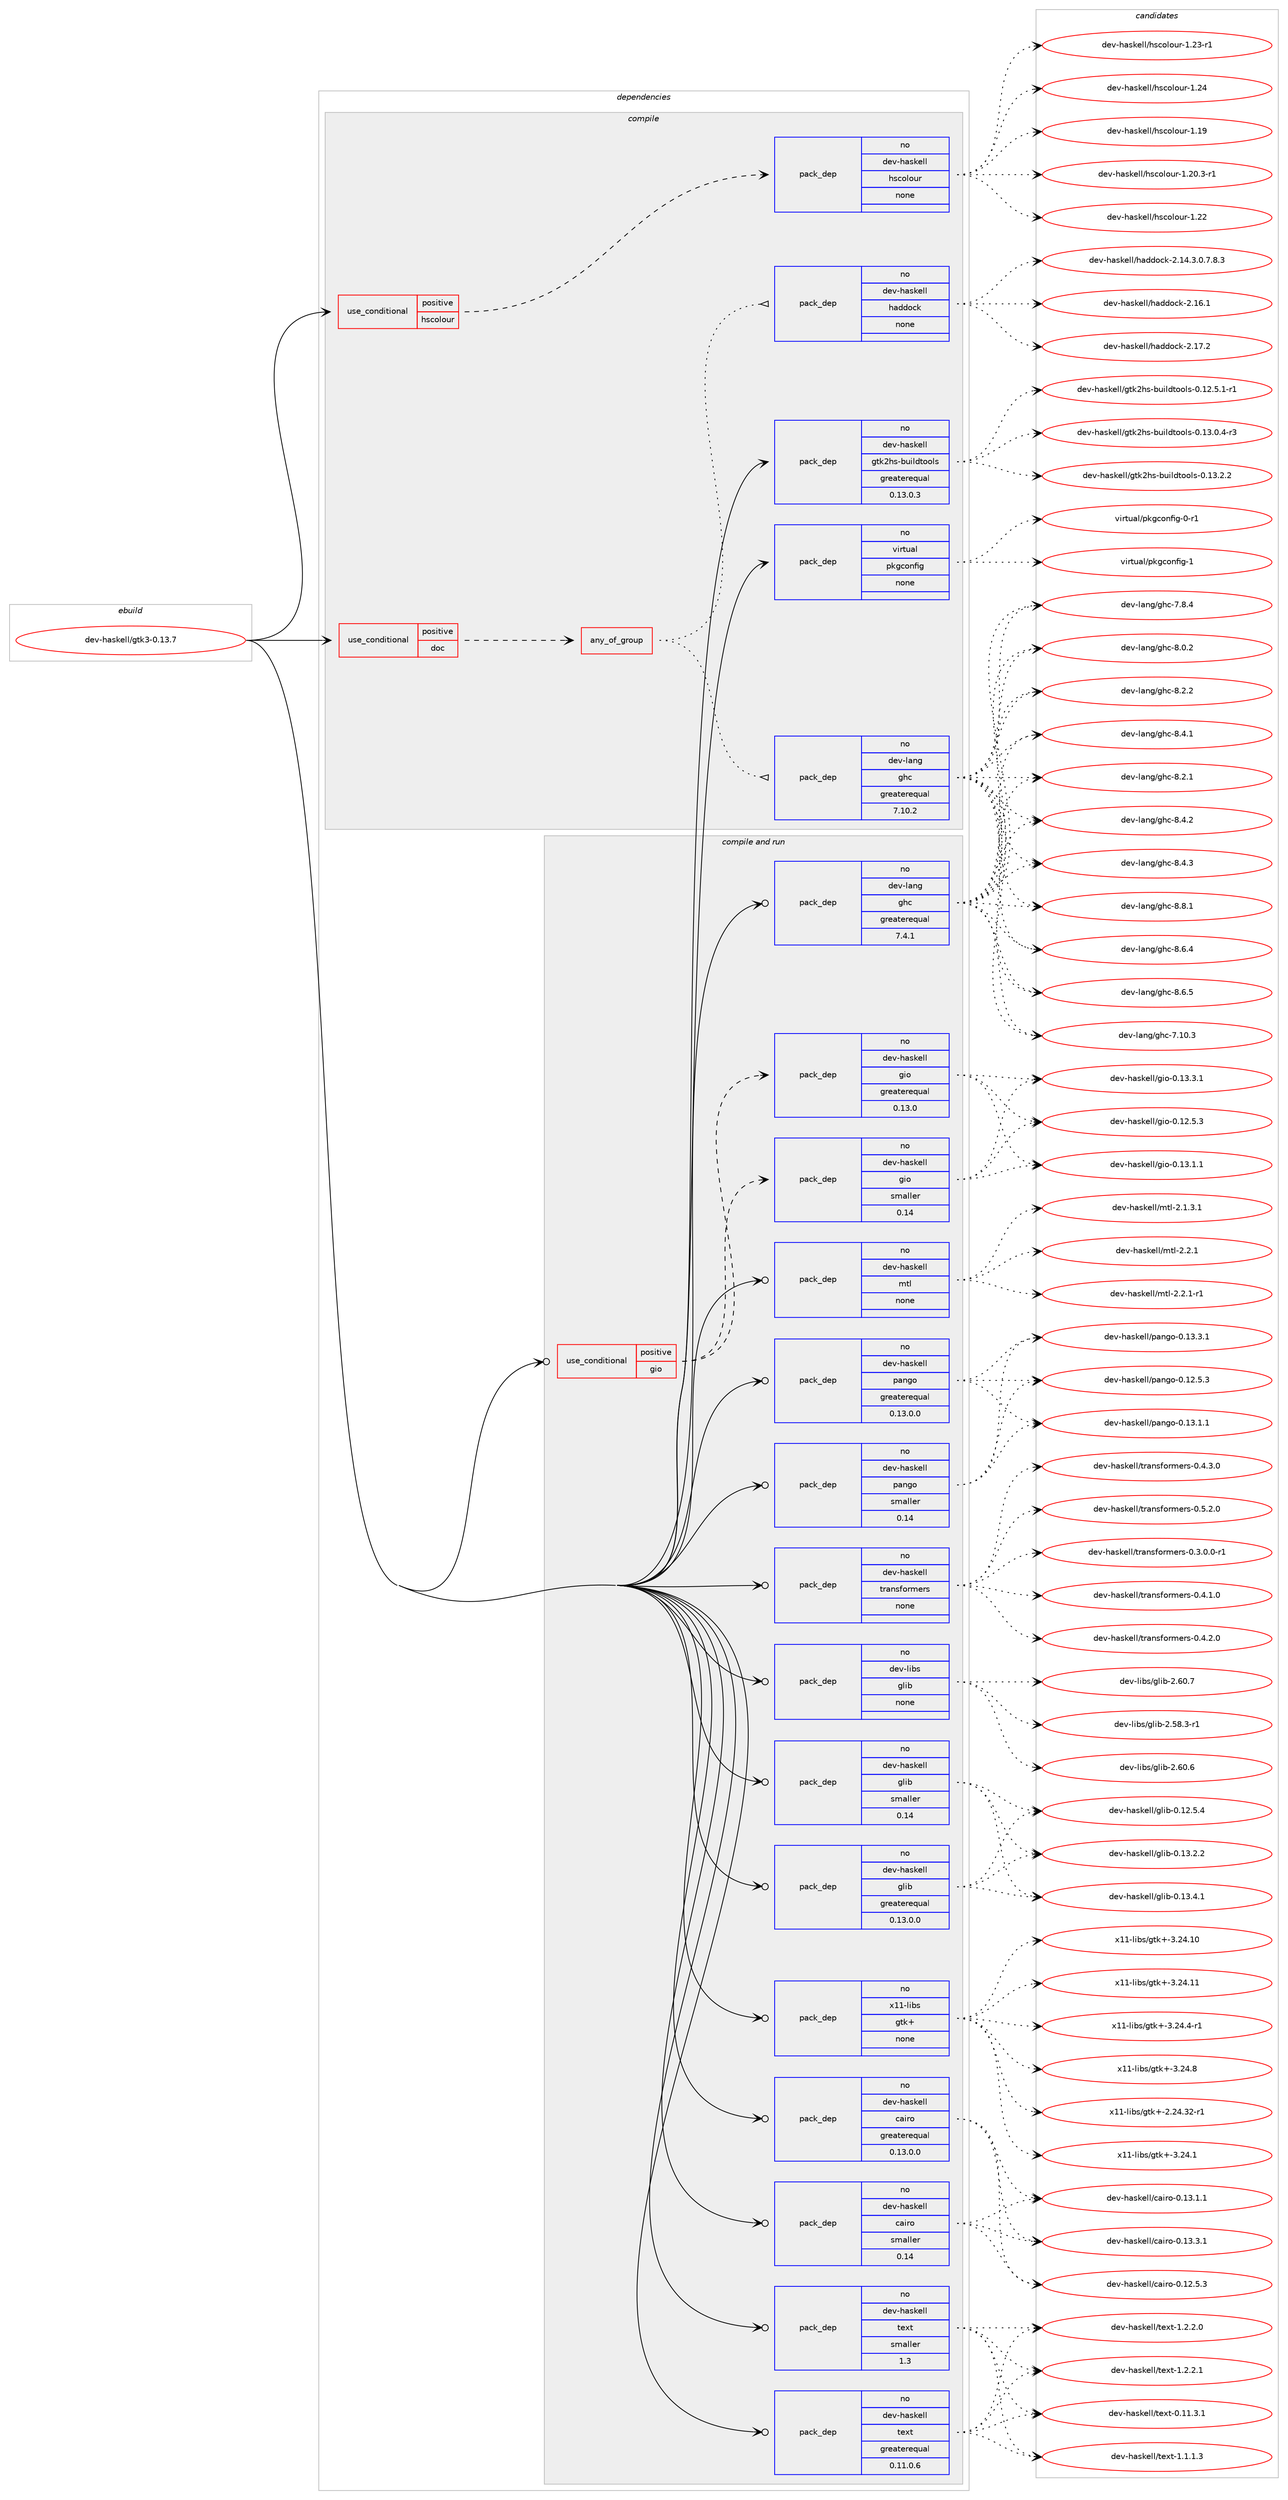 digraph prolog {

# *************
# Graph options
# *************

newrank=true;
concentrate=true;
compound=true;
graph [rankdir=LR,fontname=Helvetica,fontsize=10,ranksep=1.5];#, ranksep=2.5, nodesep=0.2];
edge  [arrowhead=vee];
node  [fontname=Helvetica,fontsize=10];

# **********
# The ebuild
# **********

subgraph cluster_leftcol {
color=gray;
rank=same;
label=<<i>ebuild</i>>;
id [label="dev-haskell/gtk3-0.13.7", color=red, width=4, href="../dev-haskell/gtk3-0.13.7.svg"];
}

# ****************
# The dependencies
# ****************

subgraph cluster_midcol {
color=gray;
label=<<i>dependencies</i>>;
subgraph cluster_compile {
fillcolor="#eeeeee";
style=filled;
label=<<i>compile</i>>;
subgraph cond125870 {
dependency533502 [label=<<TABLE BORDER="0" CELLBORDER="1" CELLSPACING="0" CELLPADDING="4"><TR><TD ROWSPAN="3" CELLPADDING="10">use_conditional</TD></TR><TR><TD>positive</TD></TR><TR><TD>doc</TD></TR></TABLE>>, shape=none, color=red];
subgraph any9904 {
dependency533503 [label=<<TABLE BORDER="0" CELLBORDER="1" CELLSPACING="0" CELLPADDING="4"><TR><TD CELLPADDING="10">any_of_group</TD></TR></TABLE>>, shape=none, color=red];subgraph pack397371 {
dependency533504 [label=<<TABLE BORDER="0" CELLBORDER="1" CELLSPACING="0" CELLPADDING="4" WIDTH="220"><TR><TD ROWSPAN="6" CELLPADDING="30">pack_dep</TD></TR><TR><TD WIDTH="110">no</TD></TR><TR><TD>dev-haskell</TD></TR><TR><TD>haddock</TD></TR><TR><TD>none</TD></TR><TR><TD></TD></TR></TABLE>>, shape=none, color=blue];
}
dependency533503:e -> dependency533504:w [weight=20,style="dotted",arrowhead="oinv"];
subgraph pack397372 {
dependency533505 [label=<<TABLE BORDER="0" CELLBORDER="1" CELLSPACING="0" CELLPADDING="4" WIDTH="220"><TR><TD ROWSPAN="6" CELLPADDING="30">pack_dep</TD></TR><TR><TD WIDTH="110">no</TD></TR><TR><TD>dev-lang</TD></TR><TR><TD>ghc</TD></TR><TR><TD>greaterequal</TD></TR><TR><TD>7.10.2</TD></TR></TABLE>>, shape=none, color=blue];
}
dependency533503:e -> dependency533505:w [weight=20,style="dotted",arrowhead="oinv"];
}
dependency533502:e -> dependency533503:w [weight=20,style="dashed",arrowhead="vee"];
}
id:e -> dependency533502:w [weight=20,style="solid",arrowhead="vee"];
subgraph cond125871 {
dependency533506 [label=<<TABLE BORDER="0" CELLBORDER="1" CELLSPACING="0" CELLPADDING="4"><TR><TD ROWSPAN="3" CELLPADDING="10">use_conditional</TD></TR><TR><TD>positive</TD></TR><TR><TD>hscolour</TD></TR></TABLE>>, shape=none, color=red];
subgraph pack397373 {
dependency533507 [label=<<TABLE BORDER="0" CELLBORDER="1" CELLSPACING="0" CELLPADDING="4" WIDTH="220"><TR><TD ROWSPAN="6" CELLPADDING="30">pack_dep</TD></TR><TR><TD WIDTH="110">no</TD></TR><TR><TD>dev-haskell</TD></TR><TR><TD>hscolour</TD></TR><TR><TD>none</TD></TR><TR><TD></TD></TR></TABLE>>, shape=none, color=blue];
}
dependency533506:e -> dependency533507:w [weight=20,style="dashed",arrowhead="vee"];
}
id:e -> dependency533506:w [weight=20,style="solid",arrowhead="vee"];
subgraph pack397374 {
dependency533508 [label=<<TABLE BORDER="0" CELLBORDER="1" CELLSPACING="0" CELLPADDING="4" WIDTH="220"><TR><TD ROWSPAN="6" CELLPADDING="30">pack_dep</TD></TR><TR><TD WIDTH="110">no</TD></TR><TR><TD>dev-haskell</TD></TR><TR><TD>gtk2hs-buildtools</TD></TR><TR><TD>greaterequal</TD></TR><TR><TD>0.13.0.3</TD></TR></TABLE>>, shape=none, color=blue];
}
id:e -> dependency533508:w [weight=20,style="solid",arrowhead="vee"];
subgraph pack397375 {
dependency533509 [label=<<TABLE BORDER="0" CELLBORDER="1" CELLSPACING="0" CELLPADDING="4" WIDTH="220"><TR><TD ROWSPAN="6" CELLPADDING="30">pack_dep</TD></TR><TR><TD WIDTH="110">no</TD></TR><TR><TD>virtual</TD></TR><TR><TD>pkgconfig</TD></TR><TR><TD>none</TD></TR><TR><TD></TD></TR></TABLE>>, shape=none, color=blue];
}
id:e -> dependency533509:w [weight=20,style="solid",arrowhead="vee"];
}
subgraph cluster_compileandrun {
fillcolor="#eeeeee";
style=filled;
label=<<i>compile and run</i>>;
subgraph cond125872 {
dependency533510 [label=<<TABLE BORDER="0" CELLBORDER="1" CELLSPACING="0" CELLPADDING="4"><TR><TD ROWSPAN="3" CELLPADDING="10">use_conditional</TD></TR><TR><TD>positive</TD></TR><TR><TD>gio</TD></TR></TABLE>>, shape=none, color=red];
subgraph pack397376 {
dependency533511 [label=<<TABLE BORDER="0" CELLBORDER="1" CELLSPACING="0" CELLPADDING="4" WIDTH="220"><TR><TD ROWSPAN="6" CELLPADDING="30">pack_dep</TD></TR><TR><TD WIDTH="110">no</TD></TR><TR><TD>dev-haskell</TD></TR><TR><TD>gio</TD></TR><TR><TD>greaterequal</TD></TR><TR><TD>0.13.0</TD></TR></TABLE>>, shape=none, color=blue];
}
dependency533510:e -> dependency533511:w [weight=20,style="dashed",arrowhead="vee"];
subgraph pack397377 {
dependency533512 [label=<<TABLE BORDER="0" CELLBORDER="1" CELLSPACING="0" CELLPADDING="4" WIDTH="220"><TR><TD ROWSPAN="6" CELLPADDING="30">pack_dep</TD></TR><TR><TD WIDTH="110">no</TD></TR><TR><TD>dev-haskell</TD></TR><TR><TD>gio</TD></TR><TR><TD>smaller</TD></TR><TR><TD>0.14</TD></TR></TABLE>>, shape=none, color=blue];
}
dependency533510:e -> dependency533512:w [weight=20,style="dashed",arrowhead="vee"];
}
id:e -> dependency533510:w [weight=20,style="solid",arrowhead="odotvee"];
subgraph pack397378 {
dependency533513 [label=<<TABLE BORDER="0" CELLBORDER="1" CELLSPACING="0" CELLPADDING="4" WIDTH="220"><TR><TD ROWSPAN="6" CELLPADDING="30">pack_dep</TD></TR><TR><TD WIDTH="110">no</TD></TR><TR><TD>dev-haskell</TD></TR><TR><TD>cairo</TD></TR><TR><TD>greaterequal</TD></TR><TR><TD>0.13.0.0</TD></TR></TABLE>>, shape=none, color=blue];
}
id:e -> dependency533513:w [weight=20,style="solid",arrowhead="odotvee"];
subgraph pack397379 {
dependency533514 [label=<<TABLE BORDER="0" CELLBORDER="1" CELLSPACING="0" CELLPADDING="4" WIDTH="220"><TR><TD ROWSPAN="6" CELLPADDING="30">pack_dep</TD></TR><TR><TD WIDTH="110">no</TD></TR><TR><TD>dev-haskell</TD></TR><TR><TD>cairo</TD></TR><TR><TD>smaller</TD></TR><TR><TD>0.14</TD></TR></TABLE>>, shape=none, color=blue];
}
id:e -> dependency533514:w [weight=20,style="solid",arrowhead="odotvee"];
subgraph pack397380 {
dependency533515 [label=<<TABLE BORDER="0" CELLBORDER="1" CELLSPACING="0" CELLPADDING="4" WIDTH="220"><TR><TD ROWSPAN="6" CELLPADDING="30">pack_dep</TD></TR><TR><TD WIDTH="110">no</TD></TR><TR><TD>dev-haskell</TD></TR><TR><TD>glib</TD></TR><TR><TD>greaterequal</TD></TR><TR><TD>0.13.0.0</TD></TR></TABLE>>, shape=none, color=blue];
}
id:e -> dependency533515:w [weight=20,style="solid",arrowhead="odotvee"];
subgraph pack397381 {
dependency533516 [label=<<TABLE BORDER="0" CELLBORDER="1" CELLSPACING="0" CELLPADDING="4" WIDTH="220"><TR><TD ROWSPAN="6" CELLPADDING="30">pack_dep</TD></TR><TR><TD WIDTH="110">no</TD></TR><TR><TD>dev-haskell</TD></TR><TR><TD>glib</TD></TR><TR><TD>smaller</TD></TR><TR><TD>0.14</TD></TR></TABLE>>, shape=none, color=blue];
}
id:e -> dependency533516:w [weight=20,style="solid",arrowhead="odotvee"];
subgraph pack397382 {
dependency533517 [label=<<TABLE BORDER="0" CELLBORDER="1" CELLSPACING="0" CELLPADDING="4" WIDTH="220"><TR><TD ROWSPAN="6" CELLPADDING="30">pack_dep</TD></TR><TR><TD WIDTH="110">no</TD></TR><TR><TD>dev-haskell</TD></TR><TR><TD>mtl</TD></TR><TR><TD>none</TD></TR><TR><TD></TD></TR></TABLE>>, shape=none, color=blue];
}
id:e -> dependency533517:w [weight=20,style="solid",arrowhead="odotvee"];
subgraph pack397383 {
dependency533518 [label=<<TABLE BORDER="0" CELLBORDER="1" CELLSPACING="0" CELLPADDING="4" WIDTH="220"><TR><TD ROWSPAN="6" CELLPADDING="30">pack_dep</TD></TR><TR><TD WIDTH="110">no</TD></TR><TR><TD>dev-haskell</TD></TR><TR><TD>pango</TD></TR><TR><TD>greaterequal</TD></TR><TR><TD>0.13.0.0</TD></TR></TABLE>>, shape=none, color=blue];
}
id:e -> dependency533518:w [weight=20,style="solid",arrowhead="odotvee"];
subgraph pack397384 {
dependency533519 [label=<<TABLE BORDER="0" CELLBORDER="1" CELLSPACING="0" CELLPADDING="4" WIDTH="220"><TR><TD ROWSPAN="6" CELLPADDING="30">pack_dep</TD></TR><TR><TD WIDTH="110">no</TD></TR><TR><TD>dev-haskell</TD></TR><TR><TD>pango</TD></TR><TR><TD>smaller</TD></TR><TR><TD>0.14</TD></TR></TABLE>>, shape=none, color=blue];
}
id:e -> dependency533519:w [weight=20,style="solid",arrowhead="odotvee"];
subgraph pack397385 {
dependency533520 [label=<<TABLE BORDER="0" CELLBORDER="1" CELLSPACING="0" CELLPADDING="4" WIDTH="220"><TR><TD ROWSPAN="6" CELLPADDING="30">pack_dep</TD></TR><TR><TD WIDTH="110">no</TD></TR><TR><TD>dev-haskell</TD></TR><TR><TD>text</TD></TR><TR><TD>greaterequal</TD></TR><TR><TD>0.11.0.6</TD></TR></TABLE>>, shape=none, color=blue];
}
id:e -> dependency533520:w [weight=20,style="solid",arrowhead="odotvee"];
subgraph pack397386 {
dependency533521 [label=<<TABLE BORDER="0" CELLBORDER="1" CELLSPACING="0" CELLPADDING="4" WIDTH="220"><TR><TD ROWSPAN="6" CELLPADDING="30">pack_dep</TD></TR><TR><TD WIDTH="110">no</TD></TR><TR><TD>dev-haskell</TD></TR><TR><TD>text</TD></TR><TR><TD>smaller</TD></TR><TR><TD>1.3</TD></TR></TABLE>>, shape=none, color=blue];
}
id:e -> dependency533521:w [weight=20,style="solid",arrowhead="odotvee"];
subgraph pack397387 {
dependency533522 [label=<<TABLE BORDER="0" CELLBORDER="1" CELLSPACING="0" CELLPADDING="4" WIDTH="220"><TR><TD ROWSPAN="6" CELLPADDING="30">pack_dep</TD></TR><TR><TD WIDTH="110">no</TD></TR><TR><TD>dev-haskell</TD></TR><TR><TD>transformers</TD></TR><TR><TD>none</TD></TR><TR><TD></TD></TR></TABLE>>, shape=none, color=blue];
}
id:e -> dependency533522:w [weight=20,style="solid",arrowhead="odotvee"];
subgraph pack397388 {
dependency533523 [label=<<TABLE BORDER="0" CELLBORDER="1" CELLSPACING="0" CELLPADDING="4" WIDTH="220"><TR><TD ROWSPAN="6" CELLPADDING="30">pack_dep</TD></TR><TR><TD WIDTH="110">no</TD></TR><TR><TD>dev-lang</TD></TR><TR><TD>ghc</TD></TR><TR><TD>greaterequal</TD></TR><TR><TD>7.4.1</TD></TR></TABLE>>, shape=none, color=blue];
}
id:e -> dependency533523:w [weight=20,style="solid",arrowhead="odotvee"];
subgraph pack397389 {
dependency533524 [label=<<TABLE BORDER="0" CELLBORDER="1" CELLSPACING="0" CELLPADDING="4" WIDTH="220"><TR><TD ROWSPAN="6" CELLPADDING="30">pack_dep</TD></TR><TR><TD WIDTH="110">no</TD></TR><TR><TD>dev-libs</TD></TR><TR><TD>glib</TD></TR><TR><TD>none</TD></TR><TR><TD></TD></TR></TABLE>>, shape=none, color=blue];
}
id:e -> dependency533524:w [weight=20,style="solid",arrowhead="odotvee"];
subgraph pack397390 {
dependency533525 [label=<<TABLE BORDER="0" CELLBORDER="1" CELLSPACING="0" CELLPADDING="4" WIDTH="220"><TR><TD ROWSPAN="6" CELLPADDING="30">pack_dep</TD></TR><TR><TD WIDTH="110">no</TD></TR><TR><TD>x11-libs</TD></TR><TR><TD>gtk+</TD></TR><TR><TD>none</TD></TR><TR><TD></TD></TR></TABLE>>, shape=none, color=blue];
}
id:e -> dependency533525:w [weight=20,style="solid",arrowhead="odotvee"];
}
subgraph cluster_run {
fillcolor="#eeeeee";
style=filled;
label=<<i>run</i>>;
}
}

# **************
# The candidates
# **************

subgraph cluster_choices {
rank=same;
color=gray;
label=<<i>candidates</i>>;

subgraph choice397371 {
color=black;
nodesep=1;
choice1001011184510497115107101108108471049710010011199107455046495246514648465546564651 [label="dev-haskell/haddock-2.14.3.0.7.8.3", color=red, width=4,href="../dev-haskell/haddock-2.14.3.0.7.8.3.svg"];
choice100101118451049711510710110810847104971001001119910745504649544649 [label="dev-haskell/haddock-2.16.1", color=red, width=4,href="../dev-haskell/haddock-2.16.1.svg"];
choice100101118451049711510710110810847104971001001119910745504649554650 [label="dev-haskell/haddock-2.17.2", color=red, width=4,href="../dev-haskell/haddock-2.17.2.svg"];
dependency533504:e -> choice1001011184510497115107101108108471049710010011199107455046495246514648465546564651:w [style=dotted,weight="100"];
dependency533504:e -> choice100101118451049711510710110810847104971001001119910745504649544649:w [style=dotted,weight="100"];
dependency533504:e -> choice100101118451049711510710110810847104971001001119910745504649554650:w [style=dotted,weight="100"];
}
subgraph choice397372 {
color=black;
nodesep=1;
choice1001011184510897110103471031049945554649484651 [label="dev-lang/ghc-7.10.3", color=red, width=4,href="../dev-lang/ghc-7.10.3.svg"];
choice10010111845108971101034710310499455546564652 [label="dev-lang/ghc-7.8.4", color=red, width=4,href="../dev-lang/ghc-7.8.4.svg"];
choice10010111845108971101034710310499455646484650 [label="dev-lang/ghc-8.0.2", color=red, width=4,href="../dev-lang/ghc-8.0.2.svg"];
choice10010111845108971101034710310499455646504649 [label="dev-lang/ghc-8.2.1", color=red, width=4,href="../dev-lang/ghc-8.2.1.svg"];
choice10010111845108971101034710310499455646504650 [label="dev-lang/ghc-8.2.2", color=red, width=4,href="../dev-lang/ghc-8.2.2.svg"];
choice10010111845108971101034710310499455646524649 [label="dev-lang/ghc-8.4.1", color=red, width=4,href="../dev-lang/ghc-8.4.1.svg"];
choice10010111845108971101034710310499455646524650 [label="dev-lang/ghc-8.4.2", color=red, width=4,href="../dev-lang/ghc-8.4.2.svg"];
choice10010111845108971101034710310499455646524651 [label="dev-lang/ghc-8.4.3", color=red, width=4,href="../dev-lang/ghc-8.4.3.svg"];
choice10010111845108971101034710310499455646544652 [label="dev-lang/ghc-8.6.4", color=red, width=4,href="../dev-lang/ghc-8.6.4.svg"];
choice10010111845108971101034710310499455646544653 [label="dev-lang/ghc-8.6.5", color=red, width=4,href="../dev-lang/ghc-8.6.5.svg"];
choice10010111845108971101034710310499455646564649 [label="dev-lang/ghc-8.8.1", color=red, width=4,href="../dev-lang/ghc-8.8.1.svg"];
dependency533505:e -> choice1001011184510897110103471031049945554649484651:w [style=dotted,weight="100"];
dependency533505:e -> choice10010111845108971101034710310499455546564652:w [style=dotted,weight="100"];
dependency533505:e -> choice10010111845108971101034710310499455646484650:w [style=dotted,weight="100"];
dependency533505:e -> choice10010111845108971101034710310499455646504649:w [style=dotted,weight="100"];
dependency533505:e -> choice10010111845108971101034710310499455646504650:w [style=dotted,weight="100"];
dependency533505:e -> choice10010111845108971101034710310499455646524649:w [style=dotted,weight="100"];
dependency533505:e -> choice10010111845108971101034710310499455646524650:w [style=dotted,weight="100"];
dependency533505:e -> choice10010111845108971101034710310499455646524651:w [style=dotted,weight="100"];
dependency533505:e -> choice10010111845108971101034710310499455646544652:w [style=dotted,weight="100"];
dependency533505:e -> choice10010111845108971101034710310499455646544653:w [style=dotted,weight="100"];
dependency533505:e -> choice10010111845108971101034710310499455646564649:w [style=dotted,weight="100"];
}
subgraph choice397373 {
color=black;
nodesep=1;
choice100101118451049711510710110810847104115991111081111171144549464957 [label="dev-haskell/hscolour-1.19", color=red, width=4,href="../dev-haskell/hscolour-1.19.svg"];
choice10010111845104971151071011081084710411599111108111117114454946504846514511449 [label="dev-haskell/hscolour-1.20.3-r1", color=red, width=4,href="../dev-haskell/hscolour-1.20.3-r1.svg"];
choice100101118451049711510710110810847104115991111081111171144549465050 [label="dev-haskell/hscolour-1.22", color=red, width=4,href="../dev-haskell/hscolour-1.22.svg"];
choice1001011184510497115107101108108471041159911110811111711445494650514511449 [label="dev-haskell/hscolour-1.23-r1", color=red, width=4,href="../dev-haskell/hscolour-1.23-r1.svg"];
choice100101118451049711510710110810847104115991111081111171144549465052 [label="dev-haskell/hscolour-1.24", color=red, width=4,href="../dev-haskell/hscolour-1.24.svg"];
dependency533507:e -> choice100101118451049711510710110810847104115991111081111171144549464957:w [style=dotted,weight="100"];
dependency533507:e -> choice10010111845104971151071011081084710411599111108111117114454946504846514511449:w [style=dotted,weight="100"];
dependency533507:e -> choice100101118451049711510710110810847104115991111081111171144549465050:w [style=dotted,weight="100"];
dependency533507:e -> choice1001011184510497115107101108108471041159911110811111711445494650514511449:w [style=dotted,weight="100"];
dependency533507:e -> choice100101118451049711510710110810847104115991111081111171144549465052:w [style=dotted,weight="100"];
}
subgraph choice397374 {
color=black;
nodesep=1;
choice1001011184510497115107101108108471031161075010411545981171051081001161111111081154548464950465346494511449 [label="dev-haskell/gtk2hs-buildtools-0.12.5.1-r1", color=red, width=4,href="../dev-haskell/gtk2hs-buildtools-0.12.5.1-r1.svg"];
choice1001011184510497115107101108108471031161075010411545981171051081001161111111081154548464951464846524511451 [label="dev-haskell/gtk2hs-buildtools-0.13.0.4-r3", color=red, width=4,href="../dev-haskell/gtk2hs-buildtools-0.13.0.4-r3.svg"];
choice100101118451049711510710110810847103116107501041154598117105108100116111111108115454846495146504650 [label="dev-haskell/gtk2hs-buildtools-0.13.2.2", color=red, width=4,href="../dev-haskell/gtk2hs-buildtools-0.13.2.2.svg"];
dependency533508:e -> choice1001011184510497115107101108108471031161075010411545981171051081001161111111081154548464950465346494511449:w [style=dotted,weight="100"];
dependency533508:e -> choice1001011184510497115107101108108471031161075010411545981171051081001161111111081154548464951464846524511451:w [style=dotted,weight="100"];
dependency533508:e -> choice100101118451049711510710110810847103116107501041154598117105108100116111111108115454846495146504650:w [style=dotted,weight="100"];
}
subgraph choice397375 {
color=black;
nodesep=1;
choice11810511411611797108471121071039911111010210510345484511449 [label="virtual/pkgconfig-0-r1", color=red, width=4,href="../virtual/pkgconfig-0-r1.svg"];
choice1181051141161179710847112107103991111101021051034549 [label="virtual/pkgconfig-1", color=red, width=4,href="../virtual/pkgconfig-1.svg"];
dependency533509:e -> choice11810511411611797108471121071039911111010210510345484511449:w [style=dotted,weight="100"];
dependency533509:e -> choice1181051141161179710847112107103991111101021051034549:w [style=dotted,weight="100"];
}
subgraph choice397376 {
color=black;
nodesep=1;
choice100101118451049711510710110810847103105111454846495046534651 [label="dev-haskell/gio-0.12.5.3", color=red, width=4,href="../dev-haskell/gio-0.12.5.3.svg"];
choice100101118451049711510710110810847103105111454846495146494649 [label="dev-haskell/gio-0.13.1.1", color=red, width=4,href="../dev-haskell/gio-0.13.1.1.svg"];
choice100101118451049711510710110810847103105111454846495146514649 [label="dev-haskell/gio-0.13.3.1", color=red, width=4,href="../dev-haskell/gio-0.13.3.1.svg"];
dependency533511:e -> choice100101118451049711510710110810847103105111454846495046534651:w [style=dotted,weight="100"];
dependency533511:e -> choice100101118451049711510710110810847103105111454846495146494649:w [style=dotted,weight="100"];
dependency533511:e -> choice100101118451049711510710110810847103105111454846495146514649:w [style=dotted,weight="100"];
}
subgraph choice397377 {
color=black;
nodesep=1;
choice100101118451049711510710110810847103105111454846495046534651 [label="dev-haskell/gio-0.12.5.3", color=red, width=4,href="../dev-haskell/gio-0.12.5.3.svg"];
choice100101118451049711510710110810847103105111454846495146494649 [label="dev-haskell/gio-0.13.1.1", color=red, width=4,href="../dev-haskell/gio-0.13.1.1.svg"];
choice100101118451049711510710110810847103105111454846495146514649 [label="dev-haskell/gio-0.13.3.1", color=red, width=4,href="../dev-haskell/gio-0.13.3.1.svg"];
dependency533512:e -> choice100101118451049711510710110810847103105111454846495046534651:w [style=dotted,weight="100"];
dependency533512:e -> choice100101118451049711510710110810847103105111454846495146494649:w [style=dotted,weight="100"];
dependency533512:e -> choice100101118451049711510710110810847103105111454846495146514649:w [style=dotted,weight="100"];
}
subgraph choice397378 {
color=black;
nodesep=1;
choice1001011184510497115107101108108479997105114111454846495046534651 [label="dev-haskell/cairo-0.12.5.3", color=red, width=4,href="../dev-haskell/cairo-0.12.5.3.svg"];
choice1001011184510497115107101108108479997105114111454846495146494649 [label="dev-haskell/cairo-0.13.1.1", color=red, width=4,href="../dev-haskell/cairo-0.13.1.1.svg"];
choice1001011184510497115107101108108479997105114111454846495146514649 [label="dev-haskell/cairo-0.13.3.1", color=red, width=4,href="../dev-haskell/cairo-0.13.3.1.svg"];
dependency533513:e -> choice1001011184510497115107101108108479997105114111454846495046534651:w [style=dotted,weight="100"];
dependency533513:e -> choice1001011184510497115107101108108479997105114111454846495146494649:w [style=dotted,weight="100"];
dependency533513:e -> choice1001011184510497115107101108108479997105114111454846495146514649:w [style=dotted,weight="100"];
}
subgraph choice397379 {
color=black;
nodesep=1;
choice1001011184510497115107101108108479997105114111454846495046534651 [label="dev-haskell/cairo-0.12.5.3", color=red, width=4,href="../dev-haskell/cairo-0.12.5.3.svg"];
choice1001011184510497115107101108108479997105114111454846495146494649 [label="dev-haskell/cairo-0.13.1.1", color=red, width=4,href="../dev-haskell/cairo-0.13.1.1.svg"];
choice1001011184510497115107101108108479997105114111454846495146514649 [label="dev-haskell/cairo-0.13.3.1", color=red, width=4,href="../dev-haskell/cairo-0.13.3.1.svg"];
dependency533514:e -> choice1001011184510497115107101108108479997105114111454846495046534651:w [style=dotted,weight="100"];
dependency533514:e -> choice1001011184510497115107101108108479997105114111454846495146494649:w [style=dotted,weight="100"];
dependency533514:e -> choice1001011184510497115107101108108479997105114111454846495146514649:w [style=dotted,weight="100"];
}
subgraph choice397380 {
color=black;
nodesep=1;
choice10010111845104971151071011081084710310810598454846495046534652 [label="dev-haskell/glib-0.12.5.4", color=red, width=4,href="../dev-haskell/glib-0.12.5.4.svg"];
choice10010111845104971151071011081084710310810598454846495146504650 [label="dev-haskell/glib-0.13.2.2", color=red, width=4,href="../dev-haskell/glib-0.13.2.2.svg"];
choice10010111845104971151071011081084710310810598454846495146524649 [label="dev-haskell/glib-0.13.4.1", color=red, width=4,href="../dev-haskell/glib-0.13.4.1.svg"];
dependency533515:e -> choice10010111845104971151071011081084710310810598454846495046534652:w [style=dotted,weight="100"];
dependency533515:e -> choice10010111845104971151071011081084710310810598454846495146504650:w [style=dotted,weight="100"];
dependency533515:e -> choice10010111845104971151071011081084710310810598454846495146524649:w [style=dotted,weight="100"];
}
subgraph choice397381 {
color=black;
nodesep=1;
choice10010111845104971151071011081084710310810598454846495046534652 [label="dev-haskell/glib-0.12.5.4", color=red, width=4,href="../dev-haskell/glib-0.12.5.4.svg"];
choice10010111845104971151071011081084710310810598454846495146504650 [label="dev-haskell/glib-0.13.2.2", color=red, width=4,href="../dev-haskell/glib-0.13.2.2.svg"];
choice10010111845104971151071011081084710310810598454846495146524649 [label="dev-haskell/glib-0.13.4.1", color=red, width=4,href="../dev-haskell/glib-0.13.4.1.svg"];
dependency533516:e -> choice10010111845104971151071011081084710310810598454846495046534652:w [style=dotted,weight="100"];
dependency533516:e -> choice10010111845104971151071011081084710310810598454846495146504650:w [style=dotted,weight="100"];
dependency533516:e -> choice10010111845104971151071011081084710310810598454846495146524649:w [style=dotted,weight="100"];
}
subgraph choice397382 {
color=black;
nodesep=1;
choice1001011184510497115107101108108471091161084550464946514649 [label="dev-haskell/mtl-2.1.3.1", color=red, width=4,href="../dev-haskell/mtl-2.1.3.1.svg"];
choice100101118451049711510710110810847109116108455046504649 [label="dev-haskell/mtl-2.2.1", color=red, width=4,href="../dev-haskell/mtl-2.2.1.svg"];
choice1001011184510497115107101108108471091161084550465046494511449 [label="dev-haskell/mtl-2.2.1-r1", color=red, width=4,href="../dev-haskell/mtl-2.2.1-r1.svg"];
dependency533517:e -> choice1001011184510497115107101108108471091161084550464946514649:w [style=dotted,weight="100"];
dependency533517:e -> choice100101118451049711510710110810847109116108455046504649:w [style=dotted,weight="100"];
dependency533517:e -> choice1001011184510497115107101108108471091161084550465046494511449:w [style=dotted,weight="100"];
}
subgraph choice397383 {
color=black;
nodesep=1;
choice10010111845104971151071011081084711297110103111454846495046534651 [label="dev-haskell/pango-0.12.5.3", color=red, width=4,href="../dev-haskell/pango-0.12.5.3.svg"];
choice10010111845104971151071011081084711297110103111454846495146494649 [label="dev-haskell/pango-0.13.1.1", color=red, width=4,href="../dev-haskell/pango-0.13.1.1.svg"];
choice10010111845104971151071011081084711297110103111454846495146514649 [label="dev-haskell/pango-0.13.3.1", color=red, width=4,href="../dev-haskell/pango-0.13.3.1.svg"];
dependency533518:e -> choice10010111845104971151071011081084711297110103111454846495046534651:w [style=dotted,weight="100"];
dependency533518:e -> choice10010111845104971151071011081084711297110103111454846495146494649:w [style=dotted,weight="100"];
dependency533518:e -> choice10010111845104971151071011081084711297110103111454846495146514649:w [style=dotted,weight="100"];
}
subgraph choice397384 {
color=black;
nodesep=1;
choice10010111845104971151071011081084711297110103111454846495046534651 [label="dev-haskell/pango-0.12.5.3", color=red, width=4,href="../dev-haskell/pango-0.12.5.3.svg"];
choice10010111845104971151071011081084711297110103111454846495146494649 [label="dev-haskell/pango-0.13.1.1", color=red, width=4,href="../dev-haskell/pango-0.13.1.1.svg"];
choice10010111845104971151071011081084711297110103111454846495146514649 [label="dev-haskell/pango-0.13.3.1", color=red, width=4,href="../dev-haskell/pango-0.13.3.1.svg"];
dependency533519:e -> choice10010111845104971151071011081084711297110103111454846495046534651:w [style=dotted,weight="100"];
dependency533519:e -> choice10010111845104971151071011081084711297110103111454846495146494649:w [style=dotted,weight="100"];
dependency533519:e -> choice10010111845104971151071011081084711297110103111454846495146514649:w [style=dotted,weight="100"];
}
subgraph choice397385 {
color=black;
nodesep=1;
choice100101118451049711510710110810847116101120116454846494946514649 [label="dev-haskell/text-0.11.3.1", color=red, width=4,href="../dev-haskell/text-0.11.3.1.svg"];
choice1001011184510497115107101108108471161011201164549464946494651 [label="dev-haskell/text-1.1.1.3", color=red, width=4,href="../dev-haskell/text-1.1.1.3.svg"];
choice1001011184510497115107101108108471161011201164549465046504648 [label="dev-haskell/text-1.2.2.0", color=red, width=4,href="../dev-haskell/text-1.2.2.0.svg"];
choice1001011184510497115107101108108471161011201164549465046504649 [label="dev-haskell/text-1.2.2.1", color=red, width=4,href="../dev-haskell/text-1.2.2.1.svg"];
dependency533520:e -> choice100101118451049711510710110810847116101120116454846494946514649:w [style=dotted,weight="100"];
dependency533520:e -> choice1001011184510497115107101108108471161011201164549464946494651:w [style=dotted,weight="100"];
dependency533520:e -> choice1001011184510497115107101108108471161011201164549465046504648:w [style=dotted,weight="100"];
dependency533520:e -> choice1001011184510497115107101108108471161011201164549465046504649:w [style=dotted,weight="100"];
}
subgraph choice397386 {
color=black;
nodesep=1;
choice100101118451049711510710110810847116101120116454846494946514649 [label="dev-haskell/text-0.11.3.1", color=red, width=4,href="../dev-haskell/text-0.11.3.1.svg"];
choice1001011184510497115107101108108471161011201164549464946494651 [label="dev-haskell/text-1.1.1.3", color=red, width=4,href="../dev-haskell/text-1.1.1.3.svg"];
choice1001011184510497115107101108108471161011201164549465046504648 [label="dev-haskell/text-1.2.2.0", color=red, width=4,href="../dev-haskell/text-1.2.2.0.svg"];
choice1001011184510497115107101108108471161011201164549465046504649 [label="dev-haskell/text-1.2.2.1", color=red, width=4,href="../dev-haskell/text-1.2.2.1.svg"];
dependency533521:e -> choice100101118451049711510710110810847116101120116454846494946514649:w [style=dotted,weight="100"];
dependency533521:e -> choice1001011184510497115107101108108471161011201164549464946494651:w [style=dotted,weight="100"];
dependency533521:e -> choice1001011184510497115107101108108471161011201164549465046504648:w [style=dotted,weight="100"];
dependency533521:e -> choice1001011184510497115107101108108471161011201164549465046504649:w [style=dotted,weight="100"];
}
subgraph choice397387 {
color=black;
nodesep=1;
choice1001011184510497115107101108108471161149711011510211111410910111411545484651464846484511449 [label="dev-haskell/transformers-0.3.0.0-r1", color=red, width=4,href="../dev-haskell/transformers-0.3.0.0-r1.svg"];
choice100101118451049711510710110810847116114971101151021111141091011141154548465246494648 [label="dev-haskell/transformers-0.4.1.0", color=red, width=4,href="../dev-haskell/transformers-0.4.1.0.svg"];
choice100101118451049711510710110810847116114971101151021111141091011141154548465246504648 [label="dev-haskell/transformers-0.4.2.0", color=red, width=4,href="../dev-haskell/transformers-0.4.2.0.svg"];
choice100101118451049711510710110810847116114971101151021111141091011141154548465246514648 [label="dev-haskell/transformers-0.4.3.0", color=red, width=4,href="../dev-haskell/transformers-0.4.3.0.svg"];
choice100101118451049711510710110810847116114971101151021111141091011141154548465346504648 [label="dev-haskell/transformers-0.5.2.0", color=red, width=4,href="../dev-haskell/transformers-0.5.2.0.svg"];
dependency533522:e -> choice1001011184510497115107101108108471161149711011510211111410910111411545484651464846484511449:w [style=dotted,weight="100"];
dependency533522:e -> choice100101118451049711510710110810847116114971101151021111141091011141154548465246494648:w [style=dotted,weight="100"];
dependency533522:e -> choice100101118451049711510710110810847116114971101151021111141091011141154548465246504648:w [style=dotted,weight="100"];
dependency533522:e -> choice100101118451049711510710110810847116114971101151021111141091011141154548465246514648:w [style=dotted,weight="100"];
dependency533522:e -> choice100101118451049711510710110810847116114971101151021111141091011141154548465346504648:w [style=dotted,weight="100"];
}
subgraph choice397388 {
color=black;
nodesep=1;
choice1001011184510897110103471031049945554649484651 [label="dev-lang/ghc-7.10.3", color=red, width=4,href="../dev-lang/ghc-7.10.3.svg"];
choice10010111845108971101034710310499455546564652 [label="dev-lang/ghc-7.8.4", color=red, width=4,href="../dev-lang/ghc-7.8.4.svg"];
choice10010111845108971101034710310499455646484650 [label="dev-lang/ghc-8.0.2", color=red, width=4,href="../dev-lang/ghc-8.0.2.svg"];
choice10010111845108971101034710310499455646504649 [label="dev-lang/ghc-8.2.1", color=red, width=4,href="../dev-lang/ghc-8.2.1.svg"];
choice10010111845108971101034710310499455646504650 [label="dev-lang/ghc-8.2.2", color=red, width=4,href="../dev-lang/ghc-8.2.2.svg"];
choice10010111845108971101034710310499455646524649 [label="dev-lang/ghc-8.4.1", color=red, width=4,href="../dev-lang/ghc-8.4.1.svg"];
choice10010111845108971101034710310499455646524650 [label="dev-lang/ghc-8.4.2", color=red, width=4,href="../dev-lang/ghc-8.4.2.svg"];
choice10010111845108971101034710310499455646524651 [label="dev-lang/ghc-8.4.3", color=red, width=4,href="../dev-lang/ghc-8.4.3.svg"];
choice10010111845108971101034710310499455646544652 [label="dev-lang/ghc-8.6.4", color=red, width=4,href="../dev-lang/ghc-8.6.4.svg"];
choice10010111845108971101034710310499455646544653 [label="dev-lang/ghc-8.6.5", color=red, width=4,href="../dev-lang/ghc-8.6.5.svg"];
choice10010111845108971101034710310499455646564649 [label="dev-lang/ghc-8.8.1", color=red, width=4,href="../dev-lang/ghc-8.8.1.svg"];
dependency533523:e -> choice1001011184510897110103471031049945554649484651:w [style=dotted,weight="100"];
dependency533523:e -> choice10010111845108971101034710310499455546564652:w [style=dotted,weight="100"];
dependency533523:e -> choice10010111845108971101034710310499455646484650:w [style=dotted,weight="100"];
dependency533523:e -> choice10010111845108971101034710310499455646504649:w [style=dotted,weight="100"];
dependency533523:e -> choice10010111845108971101034710310499455646504650:w [style=dotted,weight="100"];
dependency533523:e -> choice10010111845108971101034710310499455646524649:w [style=dotted,weight="100"];
dependency533523:e -> choice10010111845108971101034710310499455646524650:w [style=dotted,weight="100"];
dependency533523:e -> choice10010111845108971101034710310499455646524651:w [style=dotted,weight="100"];
dependency533523:e -> choice10010111845108971101034710310499455646544652:w [style=dotted,weight="100"];
dependency533523:e -> choice10010111845108971101034710310499455646544653:w [style=dotted,weight="100"];
dependency533523:e -> choice10010111845108971101034710310499455646564649:w [style=dotted,weight="100"];
}
subgraph choice397389 {
color=black;
nodesep=1;
choice10010111845108105981154710310810598455046535646514511449 [label="dev-libs/glib-2.58.3-r1", color=red, width=4,href="../dev-libs/glib-2.58.3-r1.svg"];
choice1001011184510810598115471031081059845504654484654 [label="dev-libs/glib-2.60.6", color=red, width=4,href="../dev-libs/glib-2.60.6.svg"];
choice1001011184510810598115471031081059845504654484655 [label="dev-libs/glib-2.60.7", color=red, width=4,href="../dev-libs/glib-2.60.7.svg"];
dependency533524:e -> choice10010111845108105981154710310810598455046535646514511449:w [style=dotted,weight="100"];
dependency533524:e -> choice1001011184510810598115471031081059845504654484654:w [style=dotted,weight="100"];
dependency533524:e -> choice1001011184510810598115471031081059845504654484655:w [style=dotted,weight="100"];
}
subgraph choice397390 {
color=black;
nodesep=1;
choice12049494510810598115471031161074345504650524651504511449 [label="x11-libs/gtk+-2.24.32-r1", color=red, width=4,href="../x11-libs/gtk+-2.24.32-r1.svg"];
choice12049494510810598115471031161074345514650524649 [label="x11-libs/gtk+-3.24.1", color=red, width=4,href="../x11-libs/gtk+-3.24.1.svg"];
choice1204949451081059811547103116107434551465052464948 [label="x11-libs/gtk+-3.24.10", color=red, width=4,href="../x11-libs/gtk+-3.24.10.svg"];
choice1204949451081059811547103116107434551465052464949 [label="x11-libs/gtk+-3.24.11", color=red, width=4,href="../x11-libs/gtk+-3.24.11.svg"];
choice120494945108105981154710311610743455146505246524511449 [label="x11-libs/gtk+-3.24.4-r1", color=red, width=4,href="../x11-libs/gtk+-3.24.4-r1.svg"];
choice12049494510810598115471031161074345514650524656 [label="x11-libs/gtk+-3.24.8", color=red, width=4,href="../x11-libs/gtk+-3.24.8.svg"];
dependency533525:e -> choice12049494510810598115471031161074345504650524651504511449:w [style=dotted,weight="100"];
dependency533525:e -> choice12049494510810598115471031161074345514650524649:w [style=dotted,weight="100"];
dependency533525:e -> choice1204949451081059811547103116107434551465052464948:w [style=dotted,weight="100"];
dependency533525:e -> choice1204949451081059811547103116107434551465052464949:w [style=dotted,weight="100"];
dependency533525:e -> choice120494945108105981154710311610743455146505246524511449:w [style=dotted,weight="100"];
dependency533525:e -> choice12049494510810598115471031161074345514650524656:w [style=dotted,weight="100"];
}
}

}
